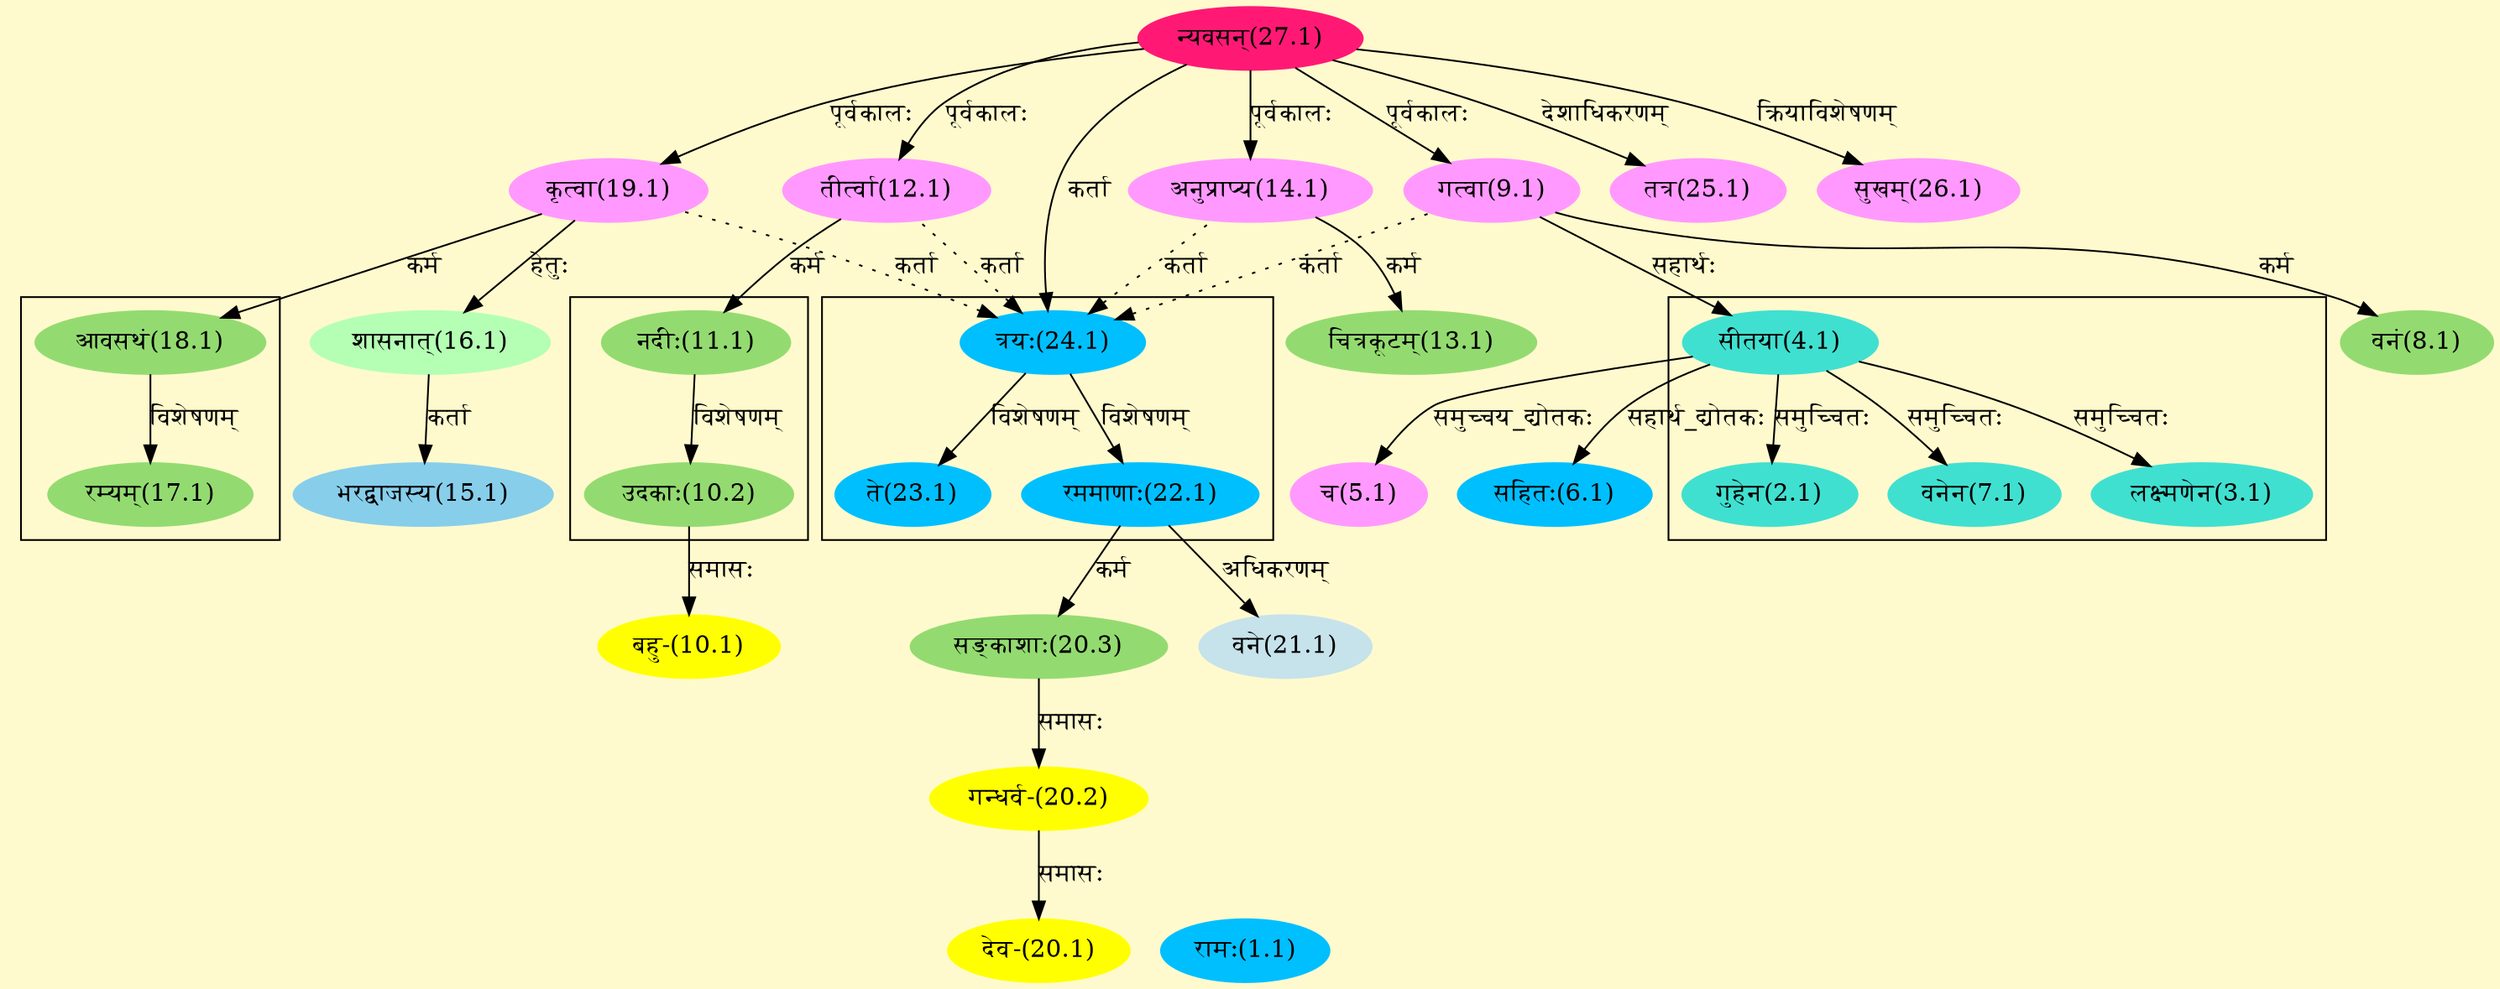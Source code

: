 digraph G{
rankdir=BT;
 compound=true;
 bgcolor="lemonchiffon1";

subgraph cluster_1{
Node2_1 [style=filled, color="#40E0D0" label = "गुहेन(2.1)"]
Node4_1 [style=filled, color="#40E0D0" label = "सीतया(4.1)"]
Node3_1 [style=filled, color="#40E0D0" label = "लक्ष्मणेन(3.1)"]
Node7_1 [style=filled, color="#40E0D0" label = "वनेन(7.1)"]

}

subgraph cluster_2{
Node10_2 [style=filled, color="#93DB70" label = "उदकाः(10.2)"]
Node11_1 [style=filled, color="#93DB70" label = "नदीः(11.1)"]

}

subgraph cluster_3{
Node17_1 [style=filled, color="#93DB70" label = "रम्यम्(17.1)"]
Node18_1 [style=filled, color="#93DB70" label = "आवसथं(18.1)"]

}

subgraph cluster_4{
Node22_1 [style=filled, color="#00BFFF" label = "रममाणाः(22.1)"]
Node24_1 [style=filled, color="#00BFFF" label = "त्रयः(24.1)"]
Node23_1 [style=filled, color="#00BFFF" label = "ते(23.1)"]

}
Node1_1 [style=filled, color="#00BFFF" label = "रामः(1.1)"]
Node [style=filled, color="" label = "()"]
Node4_1 [style=filled, color="#40E0D0" label = "सीतया(4.1)"]
Node9_1 [style=filled, color="#FF99FF" label = "गत्वा(9.1)"]
Node5_1 [style=filled, color="#FF99FF" label = "च(5.1)"]
Node6_1 [style=filled, color="#00BFFF" label = "सहितः(6.1)"]
Node8_1 [style=filled, color="#93DB70" label = "वनं(8.1)"]
Node27_1 [style=filled, color="#FF1975" label = "न्यवसन्(27.1)"]
Node10_1 [style=filled, color="#FFFF00" label = "बहु-(10.1)"]
Node10_2 [style=filled, color="#93DB70" label = "उदकाः(10.2)"]
Node11_1 [style=filled, color="#93DB70" label = "नदीः(11.1)"]
Node12_1 [style=filled, color="#FF99FF" label = "तीर्त्वा(12.1)"]
Node13_1 [style=filled, color="#93DB70" label = "चित्रकूटम्(13.1)"]
Node14_1 [style=filled, color="#FF99FF" label = "अनुप्राप्य(14.1)"]
Node15_1 [style=filled, color="#87CEEB" label = "भरद्वाजस्य(15.1)"]
Node16_1 [style=filled, color="#B4FFB4" label = "शासनात्(16.1)"]
Node19_1 [style=filled, color="#FF99FF" label = "कृत्वा(19.1)"]
Node18_1 [style=filled, color="#93DB70" label = "आवसथं(18.1)"]
Node20_1 [style=filled, color="#FFFF00" label = "देव-(20.1)"]
Node20_2 [style=filled, color="#FFFF00" label = "गन्धर्व-(20.2)"]
Node20_3 [style=filled, color="#93DB70" label = "सङ्काशाः(20.3)"]
Node22_1 [style=filled, color="#00BFFF" label = "रममाणाः(22.1)"]
Node21_1 [style=filled, color="#C6E2EB" label = "वने(21.1)"]
Node24_1 [style=filled, color="#00BFFF" label = "त्रयः(24.1)"]
Node25_1 [style=filled, color="#FF99FF" label = "तत्र(25.1)"]
Node26_1 [style=filled, color="#FF99FF" label = "सुखम्(26.1)"]
/* Start of Relations section */

Node2_1 -> Node4_1 [  label="समुच्चितः"  dir="back" ]
Node3_1 -> Node4_1 [  label="समुच्चितः"  dir="back" ]
Node4_1 -> Node9_1 [  label="सहार्थः"  dir="back" ]
Node5_1 -> Node4_1 [  label="समुच्चय_द्योतकः"  dir="back" ]
Node6_1 -> Node4_1 [  label="सहार्थ_द्योतकः"  dir="back" ]
Node7_1 -> Node4_1 [  label="समुच्चितः"  dir="back" ]
Node8_1 -> Node9_1 [  label="कर्म"  dir="back" ]
Node9_1 -> Node27_1 [  label="पूर्वकालः"  dir="back" ]
Node10_1 -> Node10_2 [  label="समासः"  dir="back" ]
Node10_2 -> Node11_1 [  label="विशेषणम्"  dir="back" ]
Node11_1 -> Node12_1 [  label="कर्म"  dir="back" ]
Node12_1 -> Node27_1 [  label="पूर्वकालः"  dir="back" ]
Node13_1 -> Node14_1 [  label="कर्म"  dir="back" ]
Node14_1 -> Node27_1 [  label="पूर्वकालः"  dir="back" ]
Node15_1 -> Node16_1 [  label="कर्ता"  dir="back" ]
Node16_1 -> Node19_1 [  label="हेतुः"  dir="back" ]
Node17_1 -> Node18_1 [  label="विशेषणम्"  dir="back" ]
Node18_1 -> Node19_1 [  label="कर्म"  dir="back" ]
Node19_1 -> Node27_1 [  label="पूर्वकालः"  dir="back" ]
Node20_1 -> Node20_2 [  label="समासः"  dir="back" ]
Node20_2 -> Node20_3 [  label="समासः"  dir="back" ]
Node20_3 -> Node22_1 [  label="कर्म"  dir="back" ]
Node21_1 -> Node22_1 [  label="अधिकरणम्"  dir="back" ]
Node22_1 -> Node24_1 [  label="विशेषणम्"  dir="back" ]
Node23_1 -> Node24_1 [  label="विशेषणम्"  dir="back" ]
Node24_1 -> Node27_1 [  label="कर्ता"  dir="back" ]
Node24_1 -> Node19_1 [ style=dotted label="कर्ता"  dir="back" ]
Node24_1 -> Node14_1 [ style=dotted label="कर्ता"  dir="back" ]
Node24_1 -> Node12_1 [ style=dotted label="कर्ता"  dir="back" ]
Node24_1 -> Node9_1 [ style=dotted label="कर्ता"  dir="back" ]
Node25_1 -> Node27_1 [  label="देशाधिकरणम्"  dir="back" ]
Node26_1 -> Node27_1 [  label="क्रियाविशेषणम्"  dir="back" ]
}
